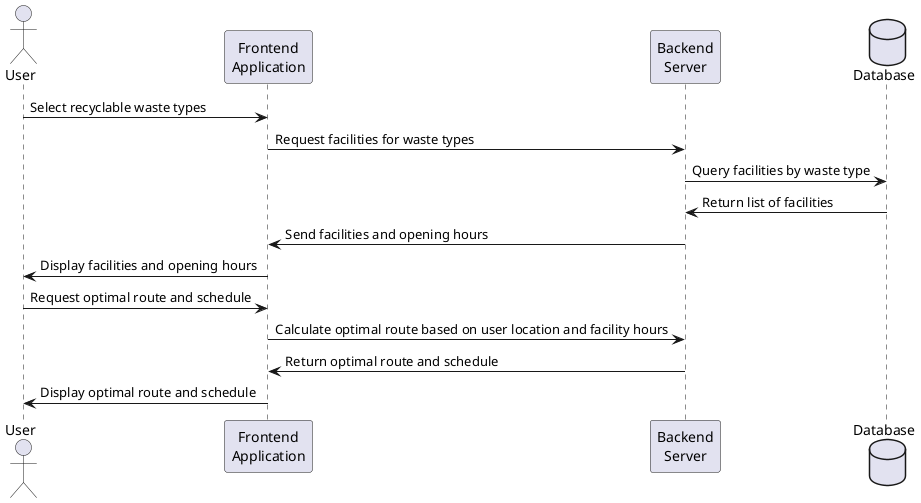 @startuml
actor User as user
participant "Frontend\nApplication" as frontend
participant "Backend\nServer" as backend
database "Database" as db

user -> frontend: Select recyclable waste types
frontend -> backend: Request facilities for waste types
backend -> db: Query facilities by waste type
db -> backend: Return list of facilities
backend -> frontend: Send facilities and opening hours
frontend -> user: Display facilities and opening hours
user -> frontend: Request optimal route and schedule
frontend -> backend: Calculate optimal route based on user location and facility hours
backend -> frontend: Return optimal route and schedule
frontend -> user: Display optimal route and schedule

@enduml